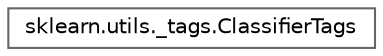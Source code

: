 digraph "Graphical Class Hierarchy"
{
 // LATEX_PDF_SIZE
  bgcolor="transparent";
  edge [fontname=Helvetica,fontsize=10,labelfontname=Helvetica,labelfontsize=10];
  node [fontname=Helvetica,fontsize=10,shape=box,height=0.2,width=0.4];
  rankdir="LR";
  Node0 [id="Node000000",label="sklearn.utils._tags.ClassifierTags",height=0.2,width=0.4,color="grey40", fillcolor="white", style="filled",URL="$d8/d55/classsklearn_1_1utils_1_1__tags_1_1ClassifierTags.html",tooltip=" "];
}
